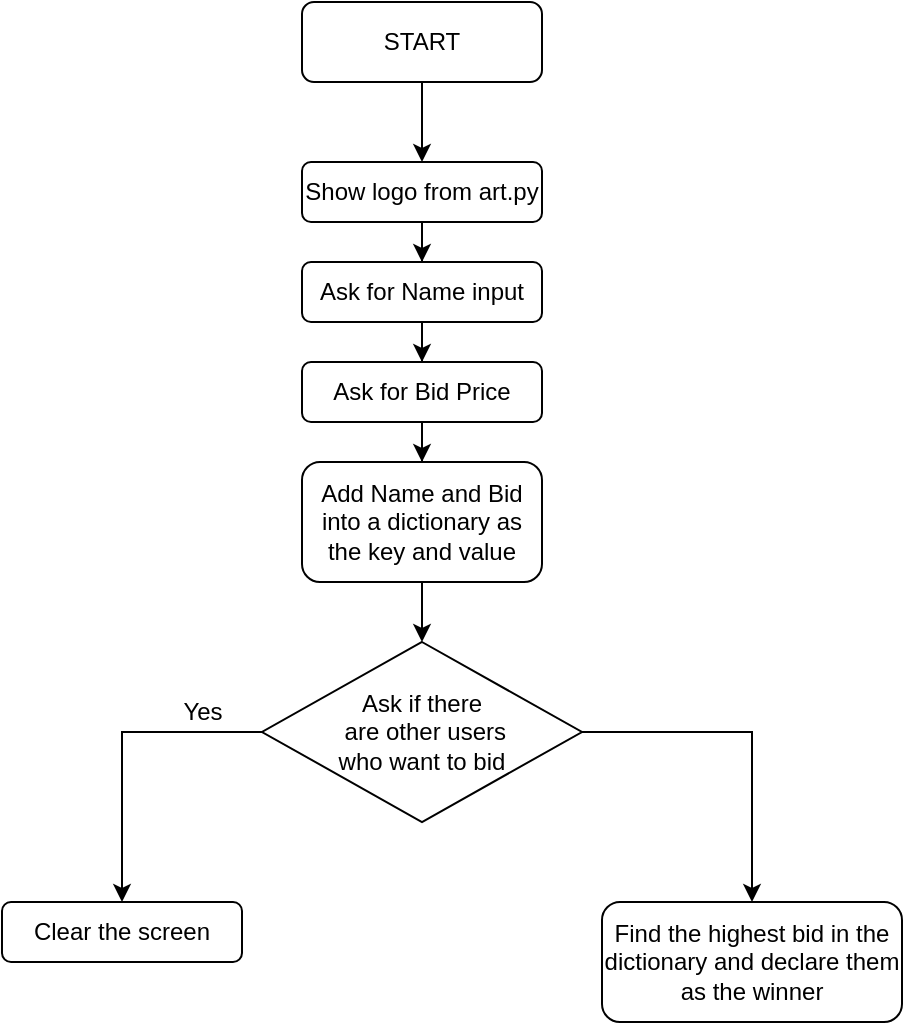 <mxfile version="21.6.8" type="device">
  <diagram id="C5RBs43oDa-KdzZeNtuy" name="Page-1">
    <mxGraphModel dx="1050" dy="542" grid="1" gridSize="10" guides="1" tooltips="1" connect="1" arrows="1" fold="1" page="1" pageScale="1" pageWidth="827" pageHeight="1169" math="0" shadow="0">
      <root>
        <mxCell id="WIyWlLk6GJQsqaUBKTNV-0" />
        <mxCell id="WIyWlLk6GJQsqaUBKTNV-1" parent="WIyWlLk6GJQsqaUBKTNV-0" />
        <mxCell id="YzpOgbkn6fYDOwW7NFgU-2" value="" style="edgeStyle=orthogonalEdgeStyle;rounded=0;orthogonalLoop=1;jettySize=auto;html=1;" edge="1" parent="WIyWlLk6GJQsqaUBKTNV-1" source="YzpOgbkn6fYDOwW7NFgU-0" target="YzpOgbkn6fYDOwW7NFgU-1">
          <mxGeometry relative="1" as="geometry" />
        </mxCell>
        <mxCell id="YzpOgbkn6fYDOwW7NFgU-0" value="START" style="rounded=1;whiteSpace=wrap;html=1;" vertex="1" parent="WIyWlLk6GJQsqaUBKTNV-1">
          <mxGeometry x="350" y="50" width="120" height="40" as="geometry" />
        </mxCell>
        <mxCell id="YzpOgbkn6fYDOwW7NFgU-4" value="" style="edgeStyle=orthogonalEdgeStyle;rounded=0;orthogonalLoop=1;jettySize=auto;html=1;" edge="1" parent="WIyWlLk6GJQsqaUBKTNV-1" source="YzpOgbkn6fYDOwW7NFgU-1" target="YzpOgbkn6fYDOwW7NFgU-3">
          <mxGeometry relative="1" as="geometry" />
        </mxCell>
        <mxCell id="YzpOgbkn6fYDOwW7NFgU-1" value="Show logo from art.py" style="whiteSpace=wrap;html=1;rounded=1;" vertex="1" parent="WIyWlLk6GJQsqaUBKTNV-1">
          <mxGeometry x="350" y="130" width="120" height="30" as="geometry" />
        </mxCell>
        <mxCell id="YzpOgbkn6fYDOwW7NFgU-6" value="" style="edgeStyle=orthogonalEdgeStyle;rounded=0;orthogonalLoop=1;jettySize=auto;html=1;" edge="1" parent="WIyWlLk6GJQsqaUBKTNV-1" source="YzpOgbkn6fYDOwW7NFgU-3" target="YzpOgbkn6fYDOwW7NFgU-5">
          <mxGeometry relative="1" as="geometry" />
        </mxCell>
        <mxCell id="YzpOgbkn6fYDOwW7NFgU-3" value="Ask for Name input" style="whiteSpace=wrap;html=1;rounded=1;" vertex="1" parent="WIyWlLk6GJQsqaUBKTNV-1">
          <mxGeometry x="350" y="180" width="120" height="30" as="geometry" />
        </mxCell>
        <mxCell id="YzpOgbkn6fYDOwW7NFgU-8" value="" style="edgeStyle=orthogonalEdgeStyle;rounded=0;orthogonalLoop=1;jettySize=auto;html=1;" edge="1" parent="WIyWlLk6GJQsqaUBKTNV-1" source="YzpOgbkn6fYDOwW7NFgU-5" target="YzpOgbkn6fYDOwW7NFgU-7">
          <mxGeometry relative="1" as="geometry" />
        </mxCell>
        <mxCell id="YzpOgbkn6fYDOwW7NFgU-5" value="Ask for Bid Price" style="whiteSpace=wrap;html=1;rounded=1;" vertex="1" parent="WIyWlLk6GJQsqaUBKTNV-1">
          <mxGeometry x="350" y="230" width="120" height="30" as="geometry" />
        </mxCell>
        <mxCell id="YzpOgbkn6fYDOwW7NFgU-14" value="" style="edgeStyle=orthogonalEdgeStyle;rounded=0;orthogonalLoop=1;jettySize=auto;html=1;" edge="1" parent="WIyWlLk6GJQsqaUBKTNV-1" source="YzpOgbkn6fYDOwW7NFgU-7" target="YzpOgbkn6fYDOwW7NFgU-13">
          <mxGeometry relative="1" as="geometry" />
        </mxCell>
        <mxCell id="YzpOgbkn6fYDOwW7NFgU-7" value="Add Name and Bid into a dictionary as the key and value" style="whiteSpace=wrap;html=1;rounded=1;" vertex="1" parent="WIyWlLk6GJQsqaUBKTNV-1">
          <mxGeometry x="350" y="280" width="120" height="60" as="geometry" />
        </mxCell>
        <mxCell id="YzpOgbkn6fYDOwW7NFgU-16" value="" style="edgeStyle=orthogonalEdgeStyle;rounded=0;orthogonalLoop=1;jettySize=auto;html=1;" edge="1" parent="WIyWlLk6GJQsqaUBKTNV-1" source="YzpOgbkn6fYDOwW7NFgU-13" target="YzpOgbkn6fYDOwW7NFgU-15">
          <mxGeometry relative="1" as="geometry" />
        </mxCell>
        <mxCell id="YzpOgbkn6fYDOwW7NFgU-18" value="" style="edgeStyle=orthogonalEdgeStyle;rounded=0;orthogonalLoop=1;jettySize=auto;html=1;" edge="1" parent="WIyWlLk6GJQsqaUBKTNV-1" source="YzpOgbkn6fYDOwW7NFgU-13" target="YzpOgbkn6fYDOwW7NFgU-17">
          <mxGeometry relative="1" as="geometry" />
        </mxCell>
        <mxCell id="YzpOgbkn6fYDOwW7NFgU-13" value="Ask if there&lt;br&gt;&amp;nbsp;are other users &lt;br&gt;who want to bid" style="rhombus;html=1;whiteSpace=wrap" vertex="1" parent="WIyWlLk6GJQsqaUBKTNV-1">
          <mxGeometry x="330" y="370" width="160" height="90" as="geometry" />
        </mxCell>
        <mxCell id="YzpOgbkn6fYDOwW7NFgU-15" value="Clear the screen" style="rounded=1;whiteSpace=wrap;html=1;" vertex="1" parent="WIyWlLk6GJQsqaUBKTNV-1">
          <mxGeometry x="200" y="500" width="120" height="30" as="geometry" />
        </mxCell>
        <mxCell id="YzpOgbkn6fYDOwW7NFgU-17" value="Find the highest bid in the dictionary and declare them as the winner" style="rounded=1;whiteSpace=wrap;html=1;" vertex="1" parent="WIyWlLk6GJQsqaUBKTNV-1">
          <mxGeometry x="500" y="500" width="150" height="60" as="geometry" />
        </mxCell>
        <mxCell id="YzpOgbkn6fYDOwW7NFgU-19" value="Yes" style="text;html=1;align=center;verticalAlign=middle;resizable=0;points=[];autosize=1;strokeColor=none;fillColor=none;" vertex="1" parent="WIyWlLk6GJQsqaUBKTNV-1">
          <mxGeometry x="280" y="390" width="40" height="30" as="geometry" />
        </mxCell>
      </root>
    </mxGraphModel>
  </diagram>
</mxfile>
